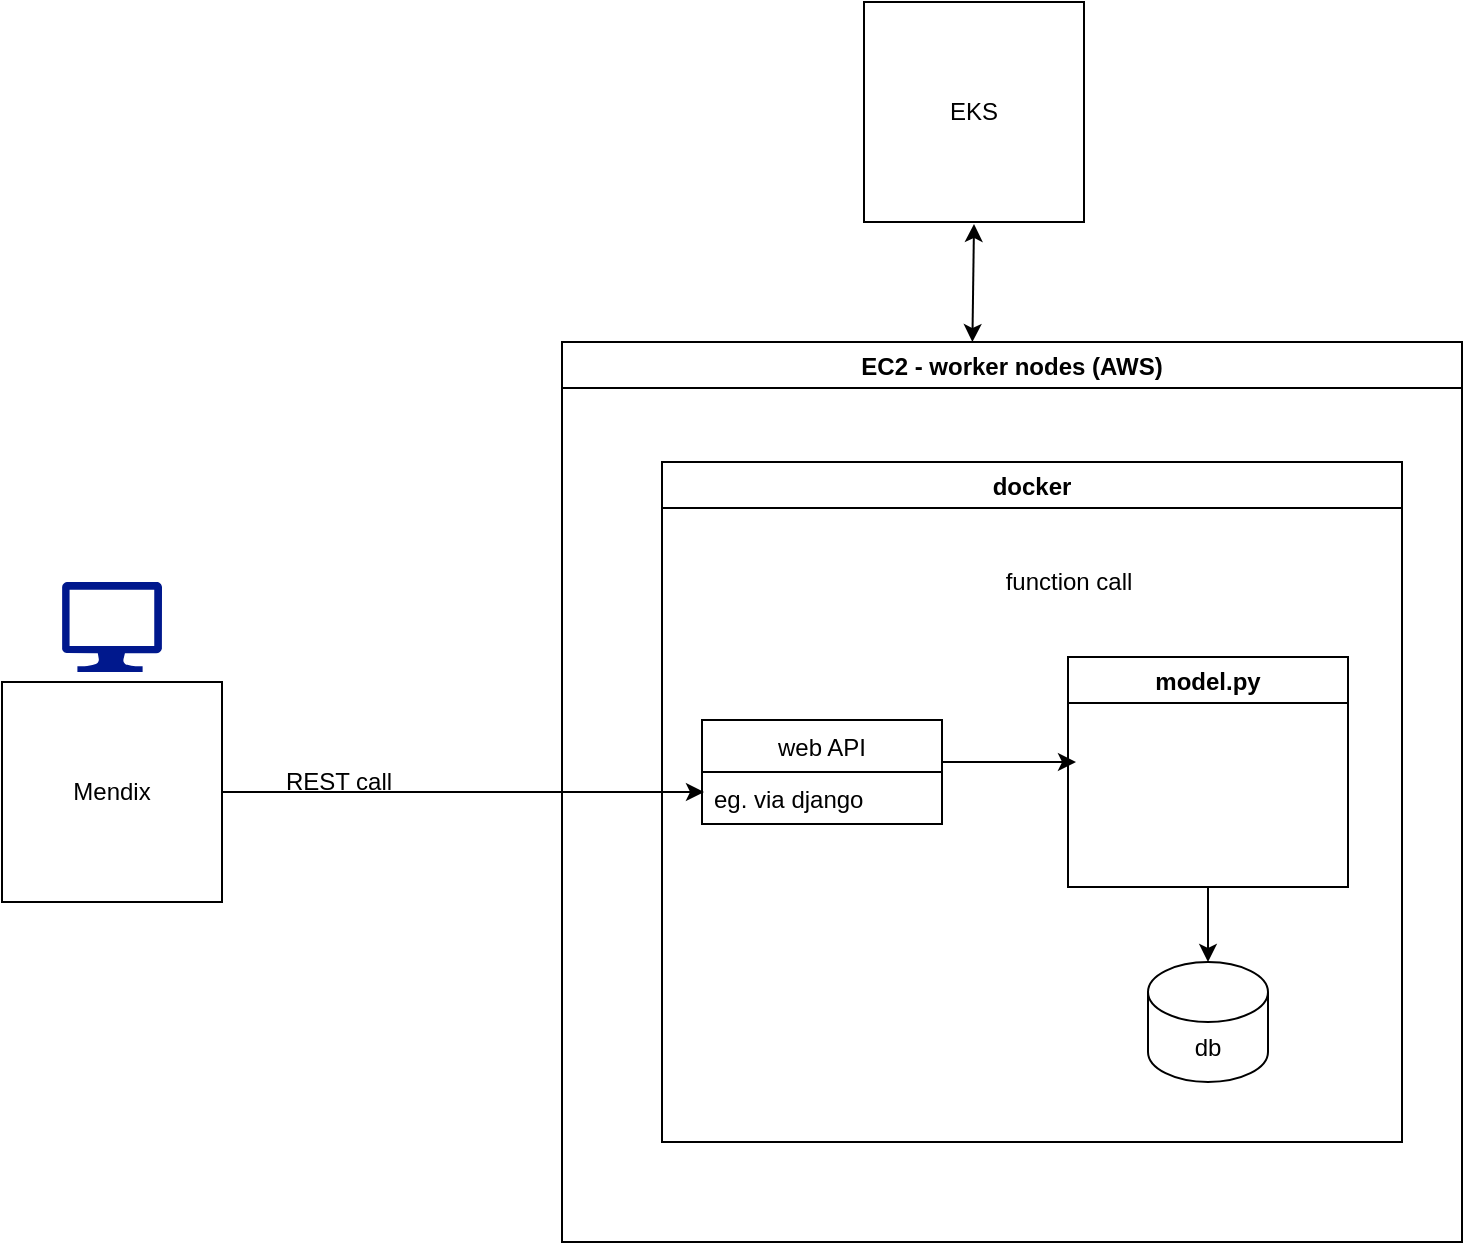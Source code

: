 <mxfile version="14.7.2" type="device"><diagram id="Hayq75ekzl8FgxcIcxZ5" name="Page-1"><mxGraphModel dx="901" dy="744" grid="1" gridSize="10" guides="1" tooltips="1" connect="1" arrows="1" fold="1" page="1" pageScale="1" pageWidth="827" pageHeight="1169" math="0" shadow="0"><root><mxCell id="0"/><mxCell id="1" parent="0"/><mxCell id="3c6-K2_fBYJjxy7aQneI-1" value="&lt;div&gt;Mendix&lt;/div&gt;" style="whiteSpace=wrap;html=1;aspect=fixed;" vertex="1" parent="1"><mxGeometry x="49" y="380" width="110" height="110" as="geometry"/></mxCell><mxCell id="3c6-K2_fBYJjxy7aQneI-2" value="docker" style="swimlane;" vertex="1" parent="1"><mxGeometry x="379" y="270" width="370" height="340" as="geometry"/></mxCell><mxCell id="3c6-K2_fBYJjxy7aQneI-5" value="model.py" style="swimlane;" vertex="1" parent="3c6-K2_fBYJjxy7aQneI-2"><mxGeometry x="203" y="97.5" width="140" height="115" as="geometry"/></mxCell><mxCell id="3c6-K2_fBYJjxy7aQneI-8" value="db" style="shape=cylinder3;whiteSpace=wrap;html=1;boundedLbl=1;backgroundOutline=1;size=15;" vertex="1" parent="3c6-K2_fBYJjxy7aQneI-2"><mxGeometry x="243" y="250" width="60" height="60" as="geometry"/></mxCell><mxCell id="3c6-K2_fBYJjxy7aQneI-9" value="" style="endArrow=classic;html=1;exitX=0.5;exitY=1;exitDx=0;exitDy=0;entryX=0.5;entryY=0;entryDx=0;entryDy=0;entryPerimeter=0;" edge="1" parent="3c6-K2_fBYJjxy7aQneI-2" source="3c6-K2_fBYJjxy7aQneI-5" target="3c6-K2_fBYJjxy7aQneI-8"><mxGeometry width="50" height="50" relative="1" as="geometry"><mxPoint x="20" y="270" as="sourcePoint"/><mxPoint x="70" y="220" as="targetPoint"/></mxGeometry></mxCell><mxCell id="3c6-K2_fBYJjxy7aQneI-13" value="web API" style="swimlane;fontStyle=0;childLayout=stackLayout;horizontal=1;startSize=26;horizontalStack=0;resizeParent=1;resizeParentMax=0;resizeLast=0;collapsible=1;marginBottom=0;" vertex="1" parent="3c6-K2_fBYJjxy7aQneI-2"><mxGeometry x="20" y="129" width="120" height="52" as="geometry"/></mxCell><mxCell id="3c6-K2_fBYJjxy7aQneI-15" value="eg. via django" style="text;strokeColor=none;fillColor=none;align=left;verticalAlign=top;spacingLeft=4;spacingRight=4;overflow=hidden;rotatable=0;points=[[0,0.5],[1,0.5]];portConstraint=eastwest;" vertex="1" parent="3c6-K2_fBYJjxy7aQneI-13"><mxGeometry y="26" width="120" height="26" as="geometry"/></mxCell><mxCell id="3c6-K2_fBYJjxy7aQneI-7" value="function call" style="text;html=1;align=center;verticalAlign=middle;resizable=0;points=[];autosize=1;strokeColor=none;" vertex="1" parent="3c6-K2_fBYJjxy7aQneI-2"><mxGeometry x="163" y="50" width="80" height="20" as="geometry"/></mxCell><mxCell id="3c6-K2_fBYJjxy7aQneI-6" value="" style="endArrow=classic;html=1;" edge="1" parent="1"><mxGeometry width="50" height="50" relative="1" as="geometry"><mxPoint x="519" y="420" as="sourcePoint"/><mxPoint x="586" y="420" as="targetPoint"/></mxGeometry></mxCell><mxCell id="3c6-K2_fBYJjxy7aQneI-10" value="" style="endArrow=classic;html=1;exitX=1;exitY=0.5;exitDx=0;exitDy=0;" edge="1" parent="1" source="3c6-K2_fBYJjxy7aQneI-1"><mxGeometry width="50" height="50" relative="1" as="geometry"><mxPoint x="419" y="550" as="sourcePoint"/><mxPoint x="400" y="435" as="targetPoint"/></mxGeometry></mxCell><mxCell id="3c6-K2_fBYJjxy7aQneI-11" value="REST call" style="text;html=1;align=center;verticalAlign=middle;resizable=0;points=[];autosize=1;strokeColor=none;" vertex="1" parent="1"><mxGeometry x="182" y="420" width="70" height="20" as="geometry"/></mxCell><mxCell id="3c6-K2_fBYJjxy7aQneI-17" value="" style="aspect=fixed;pointerEvents=1;shadow=0;dashed=0;html=1;strokeColor=none;labelPosition=center;verticalLabelPosition=bottom;verticalAlign=top;align=center;fillColor=#00188D;shape=mxgraph.azure.computer" vertex="1" parent="1"><mxGeometry x="79" y="330" width="50" height="45" as="geometry"/></mxCell><mxCell id="3c6-K2_fBYJjxy7aQneI-18" value="EC2 - worker nodes (AWS)" style="swimlane;" vertex="1" parent="1"><mxGeometry x="329" y="210" width="450" height="450" as="geometry"/></mxCell><mxCell id="3c6-K2_fBYJjxy7aQneI-20" value="EKS" style="whiteSpace=wrap;html=1;aspect=fixed;" vertex="1" parent="1"><mxGeometry x="480" y="40" width="110" height="110" as="geometry"/></mxCell><mxCell id="3c6-K2_fBYJjxy7aQneI-21" value="" style="endArrow=classic;startArrow=classic;html=1;exitX=0.456;exitY=0;exitDx=0;exitDy=0;exitPerimeter=0;" edge="1" parent="1" source="3c6-K2_fBYJjxy7aQneI-18"><mxGeometry width="50" height="50" relative="1" as="geometry"><mxPoint x="490" y="160" as="sourcePoint"/><mxPoint x="535" y="151" as="targetPoint"/></mxGeometry></mxCell></root></mxGraphModel></diagram></mxfile>